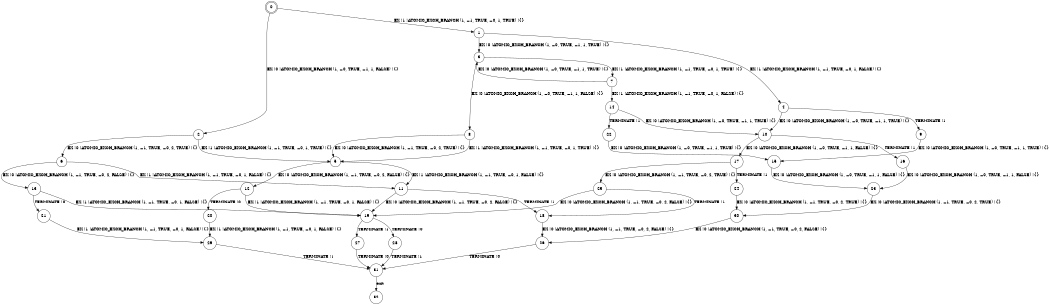 digraph BCG {
size = "7, 10.5";
center = TRUE;
node [shape = circle];
0 [peripheries = 2];
0 -> 1 [label = "EX !1 !ATOMIC_EXCH_BRANCH (1, +1, TRUE, +0, 1, TRUE) !{}"];
0 -> 2 [label = "EX !0 !ATOMIC_EXCH_BRANCH (1, +0, TRUE, +1, 1, FALSE) !{}"];
1 -> 3 [label = "EX !0 !ATOMIC_EXCH_BRANCH (1, +0, TRUE, +1, 1, TRUE) !{}"];
1 -> 4 [label = "EX !1 !ATOMIC_EXCH_BRANCH (1, +1, TRUE, +0, 1, FALSE) !{}"];
2 -> 5 [label = "EX !1 !ATOMIC_EXCH_BRANCH (1, +1, TRUE, +0, 1, TRUE) !{}"];
2 -> 6 [label = "EX !0 !ATOMIC_EXCH_BRANCH (1, +1, TRUE, +0, 2, TRUE) !{}"];
3 -> 7 [label = "EX !1 !ATOMIC_EXCH_BRANCH (1, +1, TRUE, +0, 1, TRUE) !{}"];
3 -> 8 [label = "EX !0 !ATOMIC_EXCH_BRANCH (1, +0, TRUE, +1, 1, FALSE) !{}"];
4 -> 9 [label = "TERMINATE !1"];
4 -> 10 [label = "EX !0 !ATOMIC_EXCH_BRANCH (1, +0, TRUE, +1, 1, TRUE) !{}"];
5 -> 11 [label = "EX !1 !ATOMIC_EXCH_BRANCH (1, +1, TRUE, +0, 1, FALSE) !{}"];
5 -> 12 [label = "EX !0 !ATOMIC_EXCH_BRANCH (1, +1, TRUE, +0, 2, FALSE) !{}"];
6 -> 11 [label = "EX !1 !ATOMIC_EXCH_BRANCH (1, +1, TRUE, +0, 1, FALSE) !{}"];
6 -> 13 [label = "EX !0 !ATOMIC_EXCH_BRANCH (1, +1, TRUE, +0, 2, FALSE) !{}"];
7 -> 14 [label = "EX !1 !ATOMIC_EXCH_BRANCH (1, +1, TRUE, +0, 1, FALSE) !{}"];
7 -> 3 [label = "EX !0 !ATOMIC_EXCH_BRANCH (1, +0, TRUE, +1, 1, TRUE) !{}"];
8 -> 5 [label = "EX !1 !ATOMIC_EXCH_BRANCH (1, +1, TRUE, +0, 1, TRUE) !{}"];
8 -> 5 [label = "EX !0 !ATOMIC_EXCH_BRANCH (1, +1, TRUE, +0, 2, TRUE) !{}"];
9 -> 15 [label = "EX !0 !ATOMIC_EXCH_BRANCH (1, +0, TRUE, +1, 1, TRUE) !{}"];
10 -> 16 [label = "TERMINATE !1"];
10 -> 17 [label = "EX !0 !ATOMIC_EXCH_BRANCH (1, +0, TRUE, +1, 1, FALSE) !{}"];
11 -> 18 [label = "TERMINATE !1"];
11 -> 19 [label = "EX !0 !ATOMIC_EXCH_BRANCH (1, +1, TRUE, +0, 2, FALSE) !{}"];
12 -> 20 [label = "TERMINATE !0"];
12 -> 19 [label = "EX !1 !ATOMIC_EXCH_BRANCH (1, +1, TRUE, +0, 1, FALSE) !{}"];
13 -> 21 [label = "TERMINATE !0"];
13 -> 19 [label = "EX !1 !ATOMIC_EXCH_BRANCH (1, +1, TRUE, +0, 1, FALSE) !{}"];
14 -> 22 [label = "TERMINATE !1"];
14 -> 10 [label = "EX !0 !ATOMIC_EXCH_BRANCH (1, +0, TRUE, +1, 1, TRUE) !{}"];
15 -> 23 [label = "EX !0 !ATOMIC_EXCH_BRANCH (1, +0, TRUE, +1, 1, FALSE) !{}"];
16 -> 23 [label = "EX !0 !ATOMIC_EXCH_BRANCH (1, +0, TRUE, +1, 1, FALSE) !{}"];
17 -> 24 [label = "TERMINATE !1"];
17 -> 25 [label = "EX !0 !ATOMIC_EXCH_BRANCH (1, +1, TRUE, +0, 2, TRUE) !{}"];
18 -> 26 [label = "EX !0 !ATOMIC_EXCH_BRANCH (1, +1, TRUE, +0, 2, FALSE) !{}"];
19 -> 27 [label = "TERMINATE !1"];
19 -> 28 [label = "TERMINATE !0"];
20 -> 29 [label = "EX !1 !ATOMIC_EXCH_BRANCH (1, +1, TRUE, +0, 1, FALSE) !{}"];
21 -> 29 [label = "EX !1 !ATOMIC_EXCH_BRANCH (1, +1, TRUE, +0, 1, FALSE) !{}"];
22 -> 15 [label = "EX !0 !ATOMIC_EXCH_BRANCH (1, +0, TRUE, +1, 1, TRUE) !{}"];
23 -> 30 [label = "EX !0 !ATOMIC_EXCH_BRANCH (1, +1, TRUE, +0, 2, TRUE) !{}"];
24 -> 30 [label = "EX !0 !ATOMIC_EXCH_BRANCH (1, +1, TRUE, +0, 2, TRUE) !{}"];
25 -> 18 [label = "TERMINATE !1"];
25 -> 19 [label = "EX !0 !ATOMIC_EXCH_BRANCH (1, +1, TRUE, +0, 2, FALSE) !{}"];
26 -> 31 [label = "TERMINATE !0"];
27 -> 31 [label = "TERMINATE !0"];
28 -> 31 [label = "TERMINATE !1"];
29 -> 31 [label = "TERMINATE !1"];
30 -> 26 [label = "EX !0 !ATOMIC_EXCH_BRANCH (1, +1, TRUE, +0, 2, FALSE) !{}"];
31 -> 32 [label = "exit"];
}
